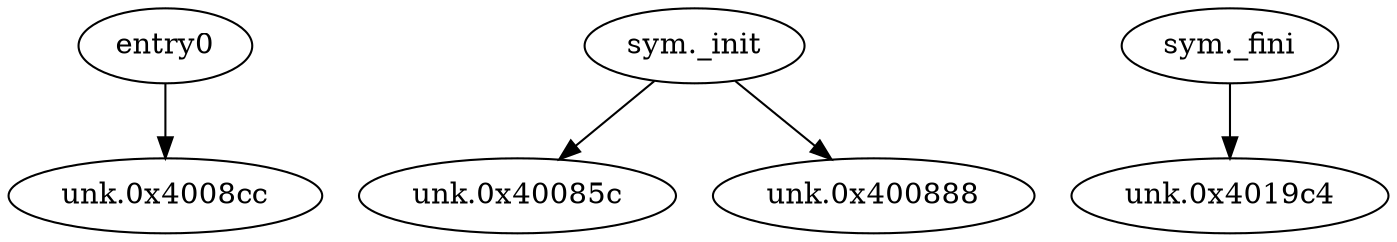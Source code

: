 digraph code {
  "0x004008c0" [label="entry0"];
  "0x004008c0" -> "0x004008cc";
  "0x004008cc" [label="unk.0x4008cc"];
  "0x00400838" [label="sym._init"];
  "0x00400838" -> "0x0040085c";
  "0x0040085c" [label="unk.0x40085c"];
  "0x00400838" -> "0x00400888";
  "0x00400888" [label="unk.0x400888"];
  "0x004019a0" [label="sym._fini"];
  "0x004019a0" -> "0x004019c4";
  "0x004019c4" [label="unk.0x4019c4"];
}